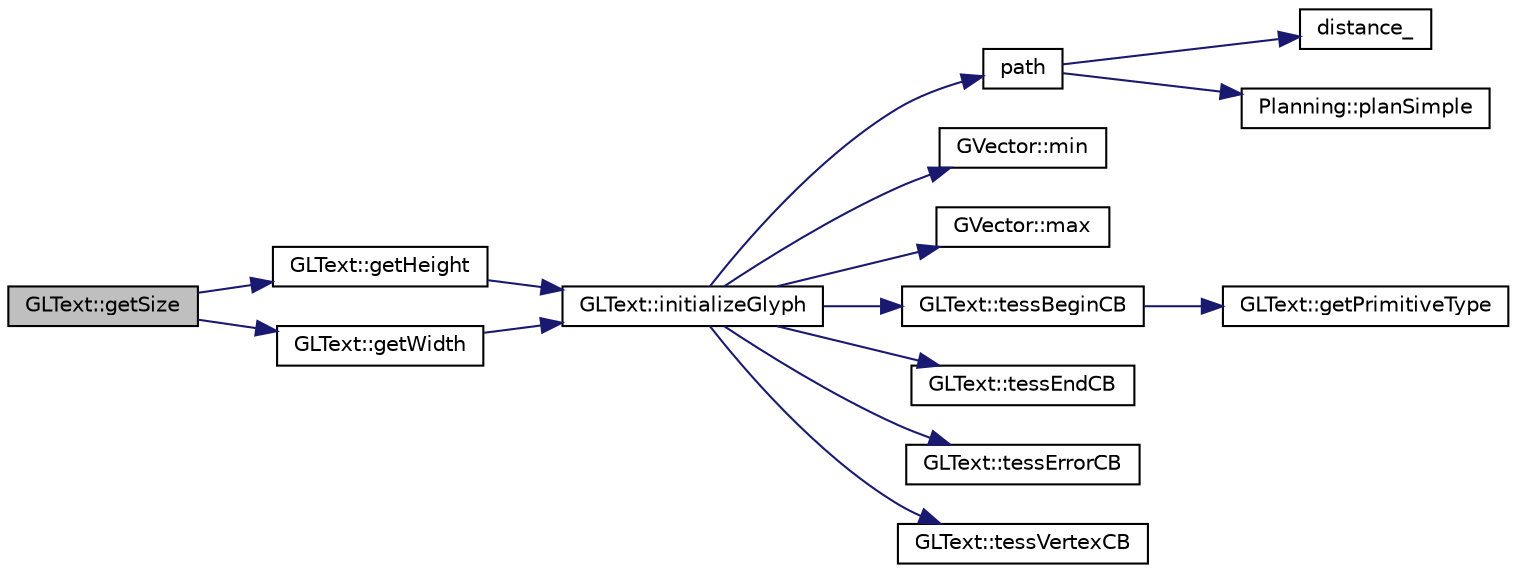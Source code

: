 digraph "GLText::getSize"
{
 // INTERACTIVE_SVG=YES
  edge [fontname="Helvetica",fontsize="10",labelfontname="Helvetica",labelfontsize="10"];
  node [fontname="Helvetica",fontsize="10",shape=record];
  rankdir="LR";
  Node1 [label="GLText::getSize",height=0.2,width=0.4,color="black", fillcolor="grey75", style="filled", fontcolor="black"];
  Node1 -> Node2 [color="midnightblue",fontsize="10",style="solid",fontname="Helvetica"];
  Node2 [label="GLText::getHeight",height=0.2,width=0.4,color="black", fillcolor="white", style="filled",URL="$d2/d12/class_g_l_text.html#ab88824728b568d4e545eb970067acd87"];
  Node2 -> Node3 [color="midnightblue",fontsize="10",style="solid",fontname="Helvetica"];
  Node3 [label="GLText::initializeGlyph",height=0.2,width=0.4,color="black", fillcolor="white", style="filled",URL="$d2/d12/class_g_l_text.html#aa79fd465d627cd52077657d4a0f886ba"];
  Node3 -> Node4 [color="midnightblue",fontsize="10",style="solid",fontname="Helvetica"];
  Node4 [label="path",height=0.2,width=0.4,color="black", fillcolor="white", style="filled",URL="$dd/d8b/listener_8cpp.html#ac7e332386e86e341c48b409c2cbe8e1c"];
  Node4 -> Node5 [color="midnightblue",fontsize="10",style="solid",fontname="Helvetica"];
  Node5 [label="distance_",height=0.2,width=0.4,color="black", fillcolor="white", style="filled",URL="$dd/d8b/listener_8cpp.html#ad8ebde7f19a05b1932e031188de5fd24"];
  Node4 -> Node6 [color="midnightblue",fontsize="10",style="solid",fontname="Helvetica"];
  Node6 [label="Planning::planSimple",height=0.2,width=0.4,color="black", fillcolor="white", style="filled",URL="$d9/db5/class_planning.html#a744d359a25387ab5e94cfa12e302ac8e",tooltip="Set Dimensions for ompl space. "];
  Node3 -> Node7 [color="midnightblue",fontsize="10",style="solid",fontname="Helvetica"];
  Node7 [label="GVector::min",height=0.2,width=0.4,color="black", fillcolor="white", style="filled",URL="$d5/da9/namespace_g_vector.html#a79b77964e0a1ea74cc1ca2048991fb73"];
  Node3 -> Node8 [color="midnightblue",fontsize="10",style="solid",fontname="Helvetica"];
  Node8 [label="GVector::max",height=0.2,width=0.4,color="black", fillcolor="white", style="filled",URL="$d5/da9/namespace_g_vector.html#a1223529a5f19606fa1f0bb39404a9ec3"];
  Node3 -> Node9 [color="midnightblue",fontsize="10",style="solid",fontname="Helvetica"];
  Node9 [label="GLText::tessBeginCB",height=0.2,width=0.4,color="black", fillcolor="white", style="filled",URL="$d2/d12/class_g_l_text.html#a643f3ca936c2fc9502ddb8aa169324e3"];
  Node9 -> Node10 [color="midnightblue",fontsize="10",style="solid",fontname="Helvetica"];
  Node10 [label="GLText::getPrimitiveType",height=0.2,width=0.4,color="black", fillcolor="white", style="filled",URL="$d2/d12/class_g_l_text.html#afd6fb3661ea765251aaf138b56a86249"];
  Node3 -> Node11 [color="midnightblue",fontsize="10",style="solid",fontname="Helvetica"];
  Node11 [label="GLText::tessEndCB",height=0.2,width=0.4,color="black", fillcolor="white", style="filled",URL="$d2/d12/class_g_l_text.html#ac7d158d65027e98cf8e9caa2a15b662f"];
  Node3 -> Node12 [color="midnightblue",fontsize="10",style="solid",fontname="Helvetica"];
  Node12 [label="GLText::tessErrorCB",height=0.2,width=0.4,color="black", fillcolor="white", style="filled",URL="$d2/d12/class_g_l_text.html#a126707a26eaa3ee06e89c33172d944a0"];
  Node3 -> Node13 [color="midnightblue",fontsize="10",style="solid",fontname="Helvetica"];
  Node13 [label="GLText::tessVertexCB",height=0.2,width=0.4,color="black", fillcolor="white", style="filled",URL="$d2/d12/class_g_l_text.html#ad6841ce80664c17ba2d031f05c01461a"];
  Node1 -> Node14 [color="midnightblue",fontsize="10",style="solid",fontname="Helvetica"];
  Node14 [label="GLText::getWidth",height=0.2,width=0.4,color="black", fillcolor="white", style="filled",URL="$d2/d12/class_g_l_text.html#ad15a309858da470357d34519cab4c1d9"];
  Node14 -> Node3 [color="midnightblue",fontsize="10",style="solid",fontname="Helvetica"];
}
